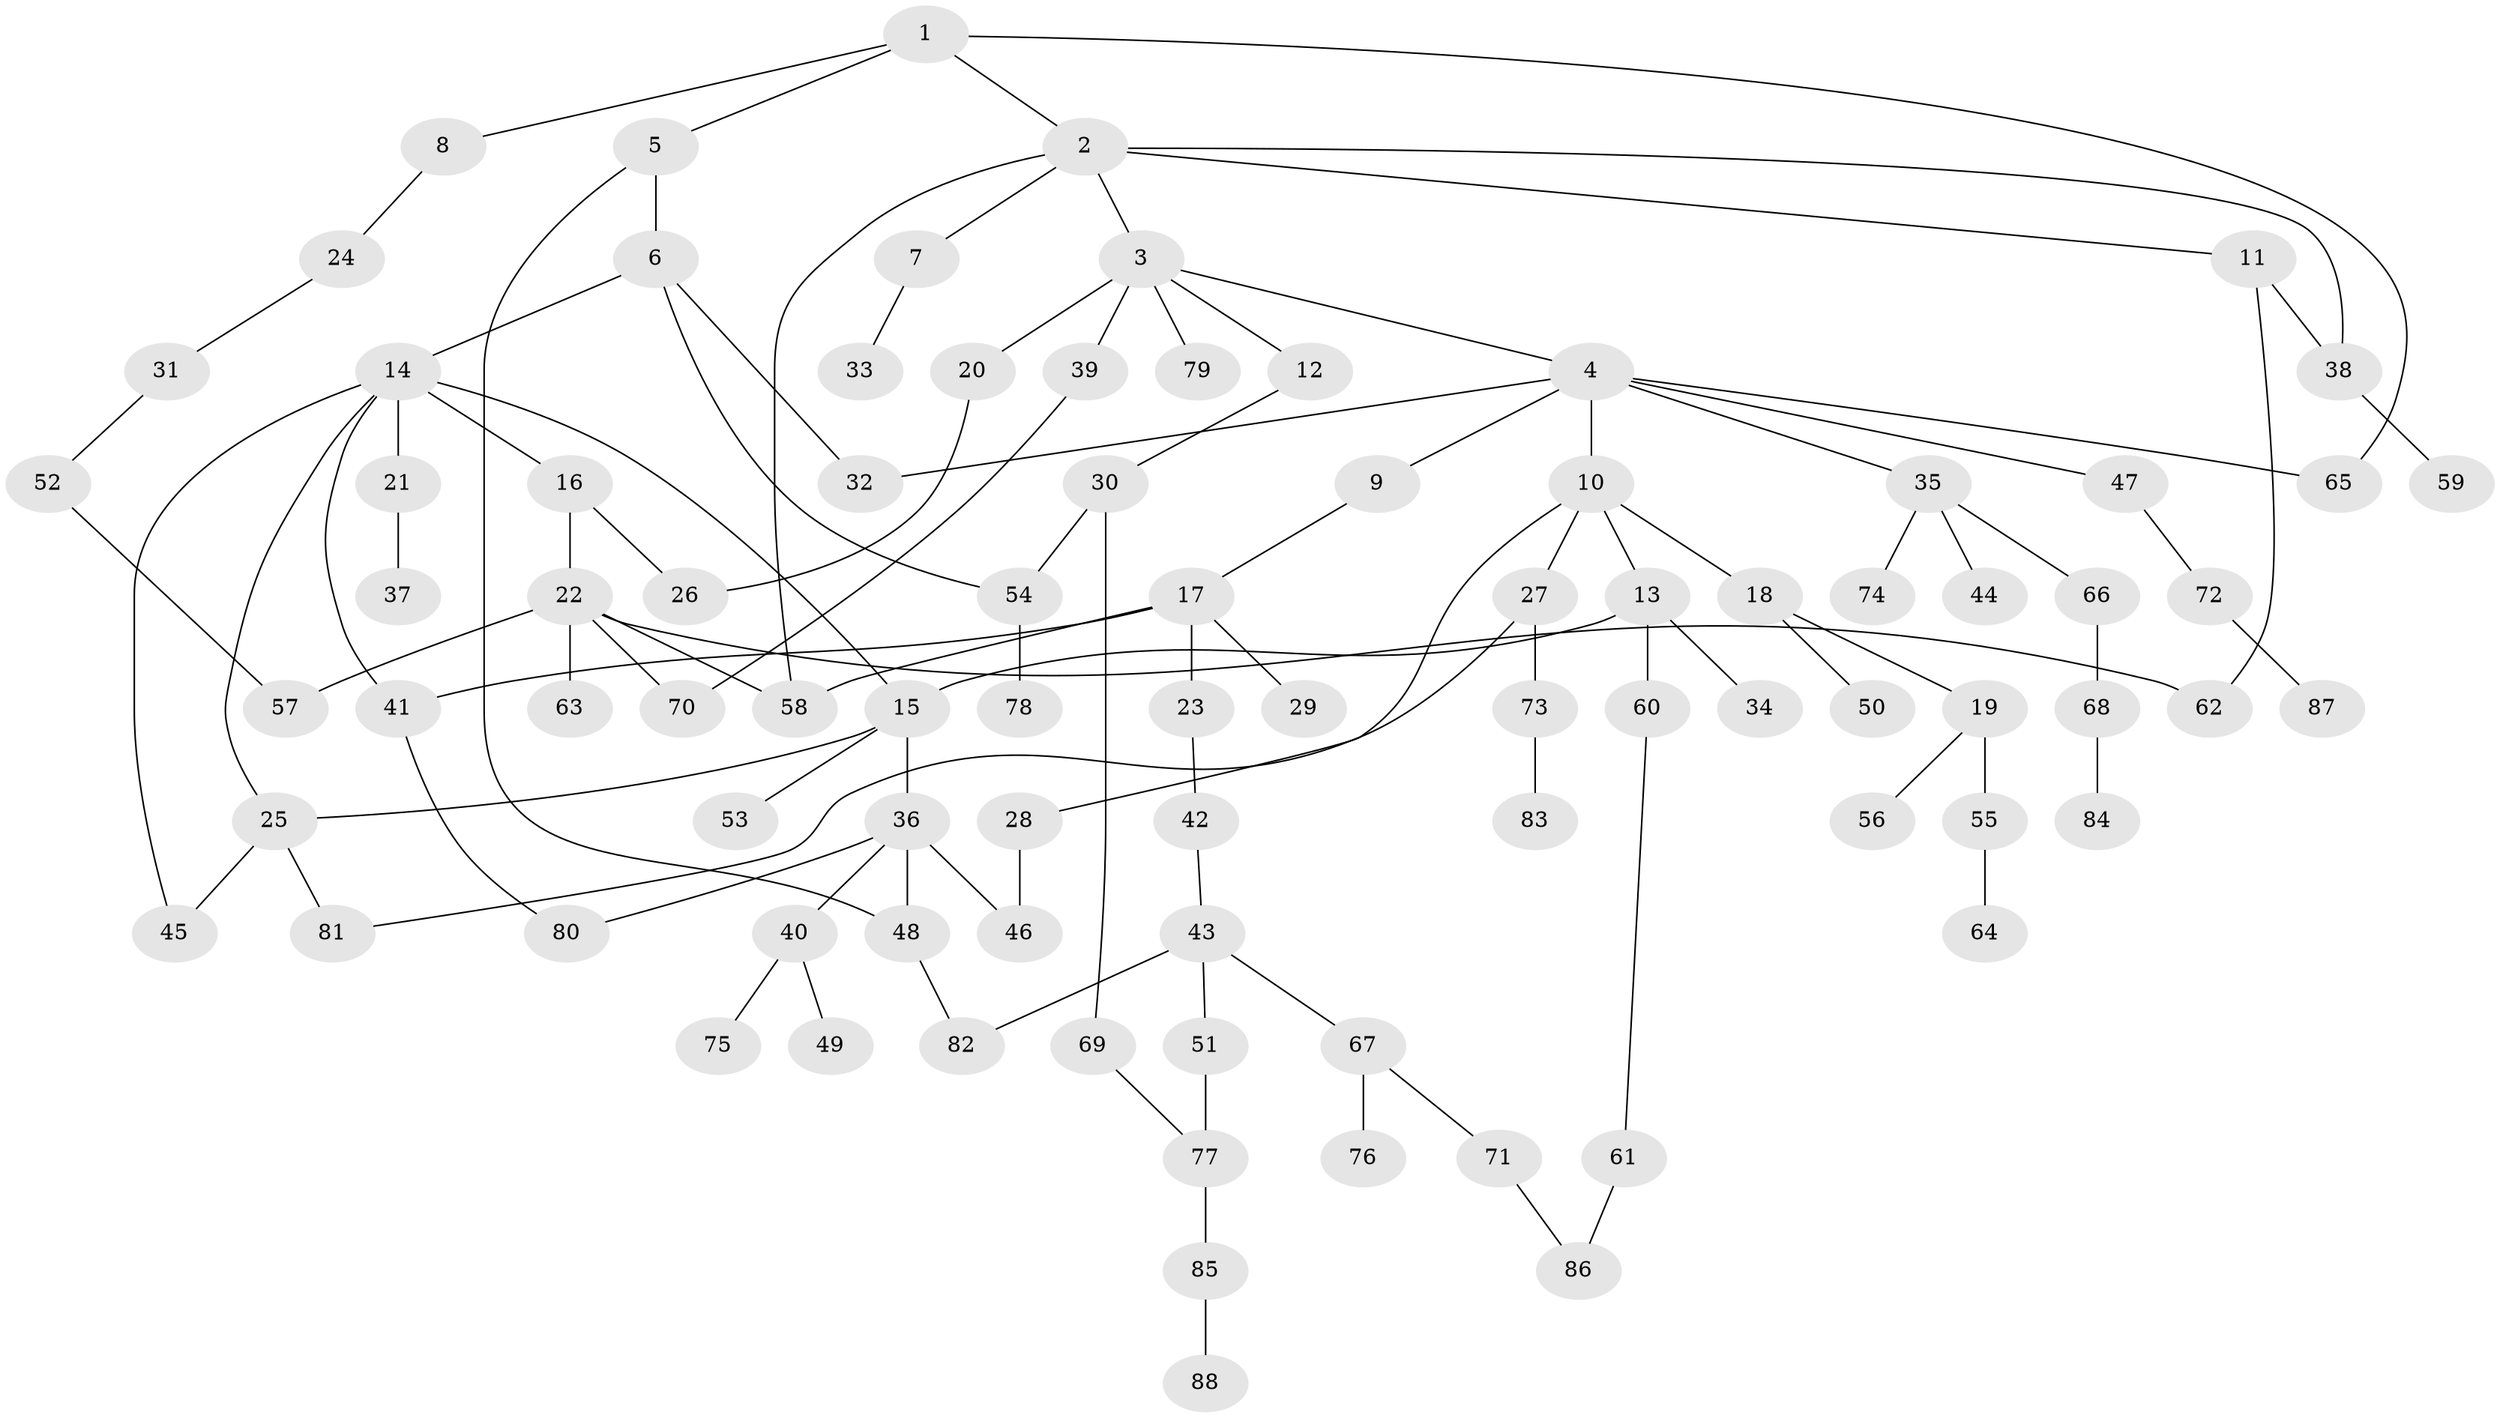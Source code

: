 // original degree distribution, {5: 0.0410958904109589, 7: 0.02054794520547945, 8: 0.0136986301369863, 3: 0.136986301369863, 2: 0.3424657534246575, 4: 0.06164383561643835, 6: 0.02054794520547945, 1: 0.363013698630137}
// Generated by graph-tools (version 1.1) at 2025/49/03/04/25 22:49:11]
// undirected, 88 vertices, 108 edges
graph export_dot {
  node [color=gray90,style=filled];
  1;
  2;
  3;
  4;
  5;
  6;
  7;
  8;
  9;
  10;
  11;
  12;
  13;
  14;
  15;
  16;
  17;
  18;
  19;
  20;
  21;
  22;
  23;
  24;
  25;
  26;
  27;
  28;
  29;
  30;
  31;
  32;
  33;
  34;
  35;
  36;
  37;
  38;
  39;
  40;
  41;
  42;
  43;
  44;
  45;
  46;
  47;
  48;
  49;
  50;
  51;
  52;
  53;
  54;
  55;
  56;
  57;
  58;
  59;
  60;
  61;
  62;
  63;
  64;
  65;
  66;
  67;
  68;
  69;
  70;
  71;
  72;
  73;
  74;
  75;
  76;
  77;
  78;
  79;
  80;
  81;
  82;
  83;
  84;
  85;
  86;
  87;
  88;
  1 -- 2 [weight=1.0];
  1 -- 5 [weight=1.0];
  1 -- 8 [weight=1.0];
  1 -- 65 [weight=1.0];
  2 -- 3 [weight=1.0];
  2 -- 7 [weight=1.0];
  2 -- 11 [weight=1.0];
  2 -- 38 [weight=1.0];
  2 -- 58 [weight=1.0];
  3 -- 4 [weight=1.0];
  3 -- 12 [weight=1.0];
  3 -- 20 [weight=1.0];
  3 -- 39 [weight=1.0];
  3 -- 79 [weight=1.0];
  4 -- 9 [weight=1.0];
  4 -- 10 [weight=1.0];
  4 -- 32 [weight=1.0];
  4 -- 35 [weight=1.0];
  4 -- 47 [weight=1.0];
  4 -- 65 [weight=1.0];
  5 -- 6 [weight=1.0];
  5 -- 48 [weight=1.0];
  6 -- 14 [weight=1.0];
  6 -- 32 [weight=1.0];
  6 -- 54 [weight=1.0];
  7 -- 33 [weight=1.0];
  8 -- 24 [weight=1.0];
  9 -- 17 [weight=1.0];
  10 -- 13 [weight=1.0];
  10 -- 18 [weight=1.0];
  10 -- 27 [weight=1.0];
  10 -- 28 [weight=1.0];
  11 -- 38 [weight=1.0];
  11 -- 62 [weight=1.0];
  12 -- 30 [weight=1.0];
  13 -- 15 [weight=1.0];
  13 -- 34 [weight=5.0];
  13 -- 60 [weight=1.0];
  14 -- 15 [weight=1.0];
  14 -- 16 [weight=1.0];
  14 -- 21 [weight=1.0];
  14 -- 25 [weight=1.0];
  14 -- 41 [weight=1.0];
  14 -- 45 [weight=1.0];
  15 -- 25 [weight=1.0];
  15 -- 36 [weight=1.0];
  15 -- 53 [weight=1.0];
  16 -- 22 [weight=2.0];
  16 -- 26 [weight=1.0];
  17 -- 23 [weight=1.0];
  17 -- 29 [weight=1.0];
  17 -- 41 [weight=1.0];
  17 -- 58 [weight=1.0];
  18 -- 19 [weight=1.0];
  18 -- 50 [weight=1.0];
  19 -- 55 [weight=1.0];
  19 -- 56 [weight=1.0];
  20 -- 26 [weight=1.0];
  21 -- 37 [weight=1.0];
  22 -- 57 [weight=1.0];
  22 -- 58 [weight=1.0];
  22 -- 62 [weight=1.0];
  22 -- 63 [weight=1.0];
  22 -- 70 [weight=1.0];
  23 -- 42 [weight=1.0];
  24 -- 31 [weight=1.0];
  25 -- 45 [weight=1.0];
  25 -- 81 [weight=1.0];
  27 -- 73 [weight=1.0];
  27 -- 81 [weight=1.0];
  28 -- 46 [weight=1.0];
  30 -- 54 [weight=1.0];
  30 -- 69 [weight=1.0];
  31 -- 52 [weight=1.0];
  35 -- 44 [weight=1.0];
  35 -- 66 [weight=1.0];
  35 -- 74 [weight=1.0];
  36 -- 40 [weight=1.0];
  36 -- 46 [weight=1.0];
  36 -- 48 [weight=1.0];
  36 -- 80 [weight=1.0];
  38 -- 59 [weight=1.0];
  39 -- 70 [weight=1.0];
  40 -- 49 [weight=1.0];
  40 -- 75 [weight=1.0];
  41 -- 80 [weight=1.0];
  42 -- 43 [weight=1.0];
  43 -- 51 [weight=1.0];
  43 -- 67 [weight=1.0];
  43 -- 82 [weight=1.0];
  47 -- 72 [weight=1.0];
  48 -- 82 [weight=1.0];
  51 -- 77 [weight=1.0];
  52 -- 57 [weight=1.0];
  54 -- 78 [weight=1.0];
  55 -- 64 [weight=1.0];
  60 -- 61 [weight=1.0];
  61 -- 86 [weight=1.0];
  66 -- 68 [weight=1.0];
  67 -- 71 [weight=1.0];
  67 -- 76 [weight=1.0];
  68 -- 84 [weight=1.0];
  69 -- 77 [weight=1.0];
  71 -- 86 [weight=1.0];
  72 -- 87 [weight=1.0];
  73 -- 83 [weight=1.0];
  77 -- 85 [weight=1.0];
  85 -- 88 [weight=1.0];
}
